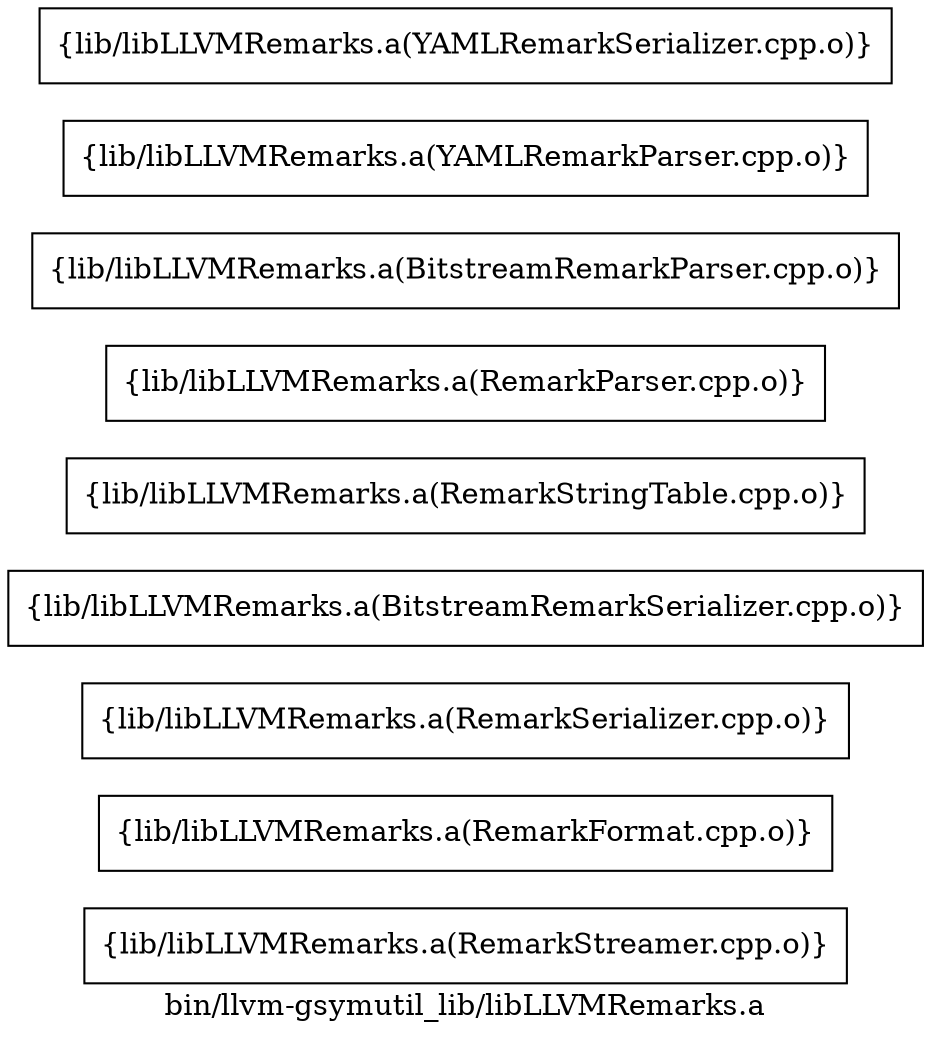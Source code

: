 digraph "bin/llvm-gsymutil_lib/libLLVMRemarks.a" {
	label="bin/llvm-gsymutil_lib/libLLVMRemarks.a";
	rankdir=LR;

	Node0x55e27ee5a1a8 [shape=record,shape=box,group=0,label="{lib/libLLVMRemarks.a(RemarkStreamer.cpp.o)}"];
	Node0x55e27ee58858 [shape=record,shape=box,group=0,label="{lib/libLLVMRemarks.a(RemarkFormat.cpp.o)}"];
	Node0x55e27ee59028 [shape=record,shape=box,group=0,label="{lib/libLLVMRemarks.a(RemarkSerializer.cpp.o)}"];
	Node0x55e27ee59848 [shape=record,shape=box,group=0,label="{lib/libLLVMRemarks.a(BitstreamRemarkSerializer.cpp.o)}"];
	Node0x55e27ee59d48 [shape=record,shape=box,group=0,label="{lib/libLLVMRemarks.a(RemarkStringTable.cpp.o)}"];
	Node0x55e27ee5bfa8 [shape=record,shape=box,group=0,label="{lib/libLLVMRemarks.a(RemarkParser.cpp.o)}"];
	Node0x55e27ee5d308 [shape=record,shape=box,group=0,label="{lib/libLLVMRemarks.a(BitstreamRemarkParser.cpp.o)}"];
	Node0x55e27ee5b1e8 [shape=record,shape=box,group=0,label="{lib/libLLVMRemarks.a(YAMLRemarkParser.cpp.o)}"];
	Node0x55e27ee5b238 [shape=record,shape=box,group=0,label="{lib/libLLVMRemarks.a(YAMLRemarkSerializer.cpp.o)}"];
}
